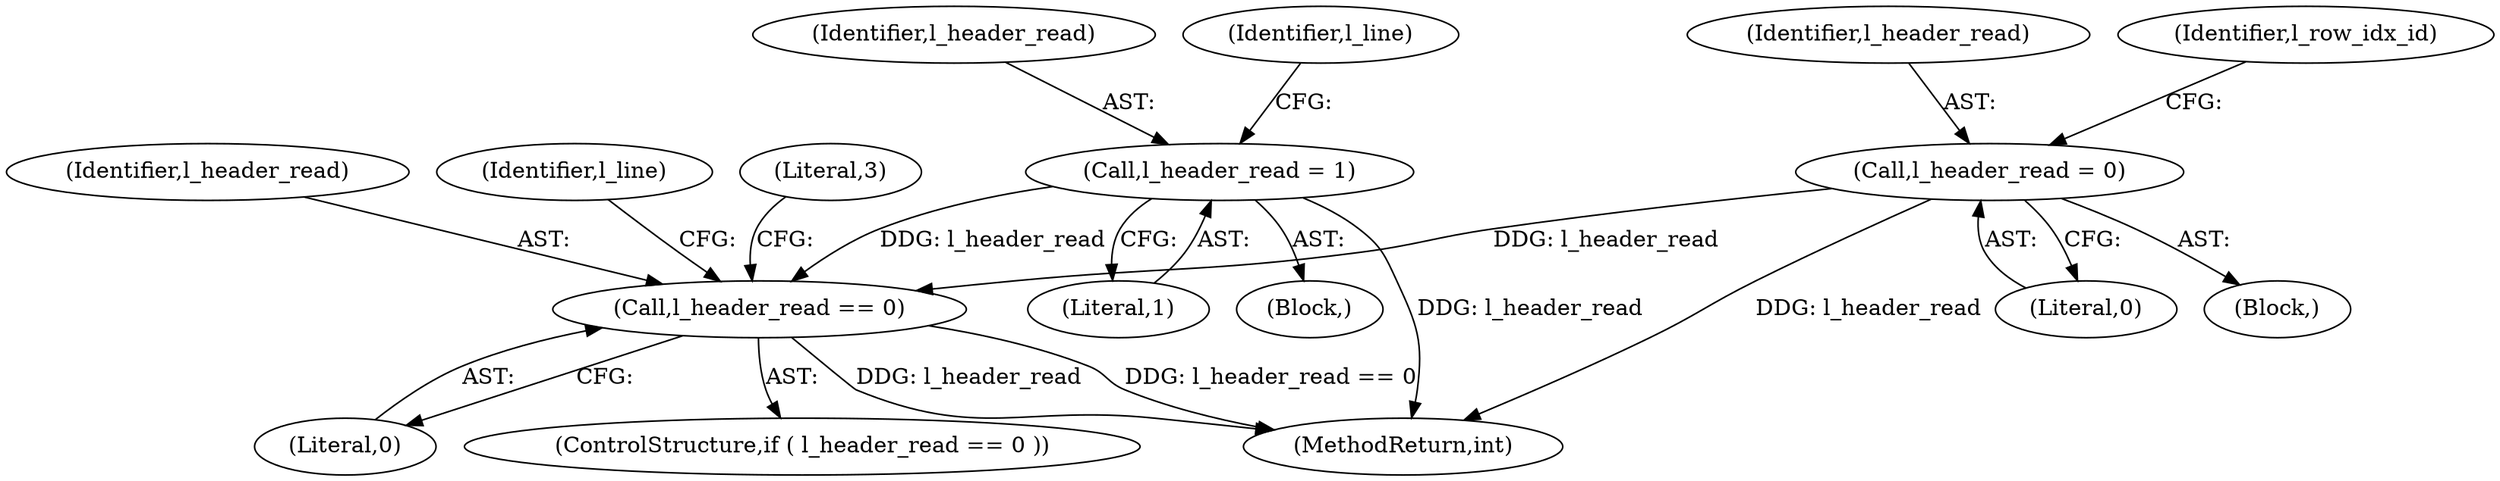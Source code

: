 digraph "0_libxsmm_151481489192e6d1997f8bde52c5c425ea41741d_0@API" {
"1000191" [label="(Call,l_header_read == 0)"];
"1000356" [label="(Call,l_header_read = 1)"];
"1000133" [label="(Call,l_header_read = 0)"];
"1000190" [label="(ControlStructure,if ( l_header_read == 0 ))"];
"1000357" [label="(Identifier,l_header_read)"];
"1000134" [label="(Identifier,l_header_read)"];
"1000474" [label="(MethodReturn,int)"];
"1000192" [label="(Identifier,l_header_read)"];
"1000191" [label="(Call,l_header_read == 0)"];
"1000193" [label="(Literal,0)"];
"1000375" [label="(Identifier,l_line)"];
"1000356" [label="(Call,l_header_read = 1)"];
"1000219" [label="(Block,)"];
"1000198" [label="(Literal,3)"];
"1000135" [label="(Literal,0)"];
"1000125" [label="(Block,)"];
"1000138" [label="(Identifier,l_row_idx_id)"];
"1000133" [label="(Call,l_header_read = 0)"];
"1000358" [label="(Literal,1)"];
"1000163" [label="(Identifier,l_line)"];
"1000191" -> "1000190"  [label="AST: "];
"1000191" -> "1000193"  [label="CFG: "];
"1000192" -> "1000191"  [label="AST: "];
"1000193" -> "1000191"  [label="AST: "];
"1000198" -> "1000191"  [label="CFG: "];
"1000375" -> "1000191"  [label="CFG: "];
"1000191" -> "1000474"  [label="DDG: l_header_read == 0"];
"1000191" -> "1000474"  [label="DDG: l_header_read"];
"1000356" -> "1000191"  [label="DDG: l_header_read"];
"1000133" -> "1000191"  [label="DDG: l_header_read"];
"1000356" -> "1000219"  [label="AST: "];
"1000356" -> "1000358"  [label="CFG: "];
"1000357" -> "1000356"  [label="AST: "];
"1000358" -> "1000356"  [label="AST: "];
"1000163" -> "1000356"  [label="CFG: "];
"1000356" -> "1000474"  [label="DDG: l_header_read"];
"1000133" -> "1000125"  [label="AST: "];
"1000133" -> "1000135"  [label="CFG: "];
"1000134" -> "1000133"  [label="AST: "];
"1000135" -> "1000133"  [label="AST: "];
"1000138" -> "1000133"  [label="CFG: "];
"1000133" -> "1000474"  [label="DDG: l_header_read"];
}
